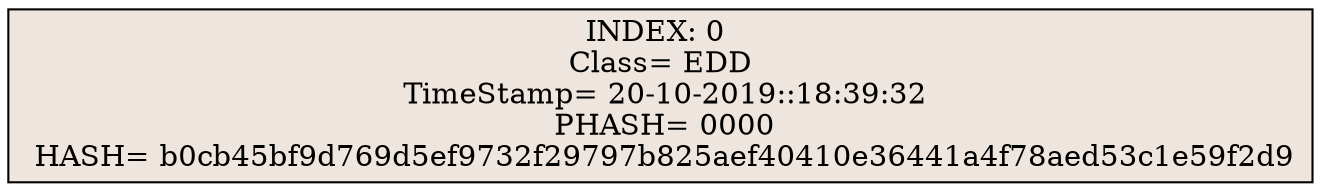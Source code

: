 digraph G { 
3542325[shape=record, style=filled, fillcolor=seashell2,label="INDEX: 0 &#92;n Class= EDD &#92;n TimeStamp= 20-10-2019::18:39:32&#92;n PHASH= 0000&#92;n HASH= b0cb45bf9d769d5ef9732f29797b825aef40410e36441a4f78aed53c1e59f2d9"];
}
